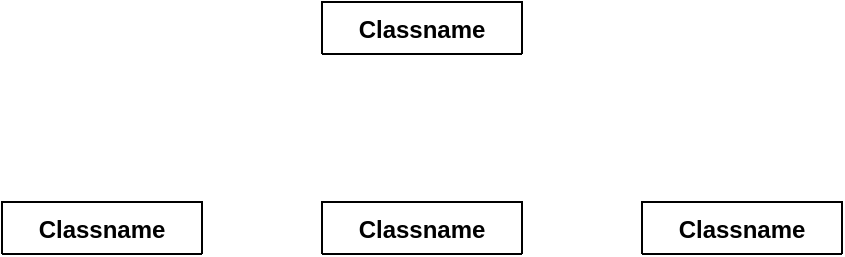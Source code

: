 <mxfile version="15.3.2" type="github">
  <diagram id="C5RBs43oDa-KdzZeNtuy" name="Page-1">
    <mxGraphModel dx="1038" dy="588" grid="1" gridSize="10" guides="1" tooltips="1" connect="1" arrows="1" fold="1" page="1" pageScale="1" pageWidth="827" pageHeight="1169" math="0" shadow="0">
      <root>
        <mxCell id="WIyWlLk6GJQsqaUBKTNV-0" />
        <mxCell id="WIyWlLk6GJQsqaUBKTNV-1" parent="WIyWlLk6GJQsqaUBKTNV-0" />
        <mxCell id="_lG_UunRtkj9UGK3O-QQ-0" value="Classname" style="swimlane;fontStyle=1;align=center;verticalAlign=top;childLayout=stackLayout;horizontal=1;startSize=26;horizontalStack=0;resizeParent=1;resizeParentMax=0;resizeLast=0;collapsible=1;marginBottom=0;" vertex="1" collapsed="1" parent="WIyWlLk6GJQsqaUBKTNV-1">
          <mxGeometry x="220" y="50" width="100" height="26" as="geometry">
            <mxRectangle x="330" y="20" width="160" height="86" as="alternateBounds" />
          </mxGeometry>
        </mxCell>
        <mxCell id="_lG_UunRtkj9UGK3O-QQ-1" value="+ field: type" style="text;strokeColor=none;fillColor=none;align=left;verticalAlign=top;spacingLeft=4;spacingRight=4;overflow=hidden;rotatable=0;points=[[0,0.5],[1,0.5]];portConstraint=eastwest;" vertex="1" parent="_lG_UunRtkj9UGK3O-QQ-0">
          <mxGeometry y="26" width="100" height="26" as="geometry" />
        </mxCell>
        <mxCell id="_lG_UunRtkj9UGK3O-QQ-2" value="" style="line;strokeWidth=1;fillColor=none;align=left;verticalAlign=middle;spacingTop=-1;spacingLeft=3;spacingRight=3;rotatable=0;labelPosition=right;points=[];portConstraint=eastwest;" vertex="1" parent="_lG_UunRtkj9UGK3O-QQ-0">
          <mxGeometry y="52" width="100" height="8" as="geometry" />
        </mxCell>
        <mxCell id="_lG_UunRtkj9UGK3O-QQ-3" value="+ method(type): type" style="text;strokeColor=none;fillColor=none;align=left;verticalAlign=top;spacingLeft=4;spacingRight=4;overflow=hidden;rotatable=0;points=[[0,0.5],[1,0.5]];portConstraint=eastwest;" vertex="1" parent="_lG_UunRtkj9UGK3O-QQ-0">
          <mxGeometry y="60" width="100" height="26" as="geometry" />
        </mxCell>
        <mxCell id="_lG_UunRtkj9UGK3O-QQ-4" value="Classname" style="swimlane;fontStyle=1;align=center;verticalAlign=top;childLayout=stackLayout;horizontal=1;startSize=26;horizontalStack=0;resizeParent=1;resizeParentMax=0;resizeLast=0;collapsible=1;marginBottom=0;" vertex="1" collapsed="1" parent="WIyWlLk6GJQsqaUBKTNV-1">
          <mxGeometry x="60" y="150" width="100" height="26" as="geometry">
            <mxRectangle x="330" y="20" width="160" height="86" as="alternateBounds" />
          </mxGeometry>
        </mxCell>
        <mxCell id="_lG_UunRtkj9UGK3O-QQ-5" value="+ field: type" style="text;strokeColor=none;fillColor=none;align=left;verticalAlign=top;spacingLeft=4;spacingRight=4;overflow=hidden;rotatable=0;points=[[0,0.5],[1,0.5]];portConstraint=eastwest;" vertex="1" parent="_lG_UunRtkj9UGK3O-QQ-4">
          <mxGeometry y="26" width="100" height="26" as="geometry" />
        </mxCell>
        <mxCell id="_lG_UunRtkj9UGK3O-QQ-6" value="" style="line;strokeWidth=1;fillColor=none;align=left;verticalAlign=middle;spacingTop=-1;spacingLeft=3;spacingRight=3;rotatable=0;labelPosition=right;points=[];portConstraint=eastwest;" vertex="1" parent="_lG_UunRtkj9UGK3O-QQ-4">
          <mxGeometry y="52" width="100" height="8" as="geometry" />
        </mxCell>
        <mxCell id="_lG_UunRtkj9UGK3O-QQ-7" value="+ method(type): type" style="text;strokeColor=none;fillColor=none;align=left;verticalAlign=top;spacingLeft=4;spacingRight=4;overflow=hidden;rotatable=0;points=[[0,0.5],[1,0.5]];portConstraint=eastwest;" vertex="1" parent="_lG_UunRtkj9UGK3O-QQ-4">
          <mxGeometry y="60" width="100" height="26" as="geometry" />
        </mxCell>
        <mxCell id="_lG_UunRtkj9UGK3O-QQ-8" value="Classname" style="swimlane;fontStyle=1;align=center;verticalAlign=top;childLayout=stackLayout;horizontal=1;startSize=26;horizontalStack=0;resizeParent=1;resizeParentMax=0;resizeLast=0;collapsible=1;marginBottom=0;" vertex="1" collapsed="1" parent="WIyWlLk6GJQsqaUBKTNV-1">
          <mxGeometry x="220" y="150" width="100" height="26" as="geometry">
            <mxRectangle x="330" y="20" width="160" height="86" as="alternateBounds" />
          </mxGeometry>
        </mxCell>
        <mxCell id="_lG_UunRtkj9UGK3O-QQ-9" value="+ field: type" style="text;strokeColor=none;fillColor=none;align=left;verticalAlign=top;spacingLeft=4;spacingRight=4;overflow=hidden;rotatable=0;points=[[0,0.5],[1,0.5]];portConstraint=eastwest;" vertex="1" parent="_lG_UunRtkj9UGK3O-QQ-8">
          <mxGeometry y="26" width="100" height="26" as="geometry" />
        </mxCell>
        <mxCell id="_lG_UunRtkj9UGK3O-QQ-10" value="" style="line;strokeWidth=1;fillColor=none;align=left;verticalAlign=middle;spacingTop=-1;spacingLeft=3;spacingRight=3;rotatable=0;labelPosition=right;points=[];portConstraint=eastwest;" vertex="1" parent="_lG_UunRtkj9UGK3O-QQ-8">
          <mxGeometry y="52" width="100" height="8" as="geometry" />
        </mxCell>
        <mxCell id="_lG_UunRtkj9UGK3O-QQ-11" value="+ method(type): type" style="text;strokeColor=none;fillColor=none;align=left;verticalAlign=top;spacingLeft=4;spacingRight=4;overflow=hidden;rotatable=0;points=[[0,0.5],[1,0.5]];portConstraint=eastwest;" vertex="1" parent="_lG_UunRtkj9UGK3O-QQ-8">
          <mxGeometry y="60" width="100" height="26" as="geometry" />
        </mxCell>
        <mxCell id="_lG_UunRtkj9UGK3O-QQ-12" value="Classname" style="swimlane;fontStyle=1;align=center;verticalAlign=top;childLayout=stackLayout;horizontal=1;startSize=26;horizontalStack=0;resizeParent=1;resizeParentMax=0;resizeLast=0;collapsible=1;marginBottom=0;" vertex="1" collapsed="1" parent="WIyWlLk6GJQsqaUBKTNV-1">
          <mxGeometry x="380" y="150" width="100" height="26" as="geometry">
            <mxRectangle x="330" y="20" width="160" height="86" as="alternateBounds" />
          </mxGeometry>
        </mxCell>
        <mxCell id="_lG_UunRtkj9UGK3O-QQ-13" value="+ field: type" style="text;strokeColor=none;fillColor=none;align=left;verticalAlign=top;spacingLeft=4;spacingRight=4;overflow=hidden;rotatable=0;points=[[0,0.5],[1,0.5]];portConstraint=eastwest;" vertex="1" parent="_lG_UunRtkj9UGK3O-QQ-12">
          <mxGeometry y="26" width="100" height="26" as="geometry" />
        </mxCell>
        <mxCell id="_lG_UunRtkj9UGK3O-QQ-14" value="" style="line;strokeWidth=1;fillColor=none;align=left;verticalAlign=middle;spacingTop=-1;spacingLeft=3;spacingRight=3;rotatable=0;labelPosition=right;points=[];portConstraint=eastwest;" vertex="1" parent="_lG_UunRtkj9UGK3O-QQ-12">
          <mxGeometry y="52" width="100" height="8" as="geometry" />
        </mxCell>
        <mxCell id="_lG_UunRtkj9UGK3O-QQ-15" value="+ method(type): type" style="text;strokeColor=none;fillColor=none;align=left;verticalAlign=top;spacingLeft=4;spacingRight=4;overflow=hidden;rotatable=0;points=[[0,0.5],[1,0.5]];portConstraint=eastwest;" vertex="1" parent="_lG_UunRtkj9UGK3O-QQ-12">
          <mxGeometry y="60" width="100" height="26" as="geometry" />
        </mxCell>
      </root>
    </mxGraphModel>
  </diagram>
</mxfile>
